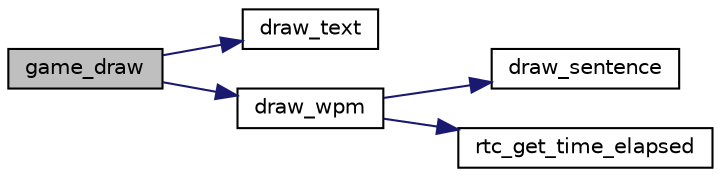 digraph "game_draw"
{
 // LATEX_PDF_SIZE
  edge [fontname="Helvetica",fontsize="10",labelfontname="Helvetica",labelfontsize="10"];
  node [fontname="Helvetica",fontsize="10",shape=record];
  rankdir="LR";
  Node1 [label="game_draw",height=0.2,width=0.4,color="black", fillcolor="grey75", style="filled", fontcolor="black",tooltip="Draw a game on the screen. Drawing the game means drawing every necessary element for the game state."];
  Node1 -> Node2 [color="midnightblue",fontsize="10",style="solid",fontname="Helvetica"];
  Node2 [label="draw_text",height=0.2,width=0.4,color="black", fillcolor="white", style="filled",URL="$group__state.html#ga987b197ae02c6d2c38a8122ab5a41266",tooltip="Draw the game main text."];
  Node1 -> Node3 [color="midnightblue",fontsize="10",style="solid",fontname="Helvetica"];
  Node3 [label="draw_wpm",height=0.2,width=0.4,color="black", fillcolor="white", style="filled",URL="$group__state.html#gae0e6d68f41db70e3372bcd6130218173",tooltip="Draw the player's live speed."];
  Node3 -> Node4 [color="midnightblue",fontsize="10",style="solid",fontname="Helvetica"];
  Node4 [label="draw_sentence",height=0.2,width=0.4,color="black", fillcolor="white", style="filled",URL="$group__sprite.html#ga0c7ce81fa8c864c43c35491b88401983",tooltip="Draw a whole sentence to the screen. The function separates the letters and marks spaces."];
  Node3 -> Node5 [color="midnightblue",fontsize="10",style="solid",fontname="Helvetica"];
  Node5 [label="rtc_get_time_elapsed",height=0.2,width=0.4,color="black", fillcolor="white", style="filled",URL="$group__driver.html#ga7e2c7ec65ade04e17d09a8e416896ffc",tooltip="Retrieve time elapsed, in seconds, since the counter was started."];
}
